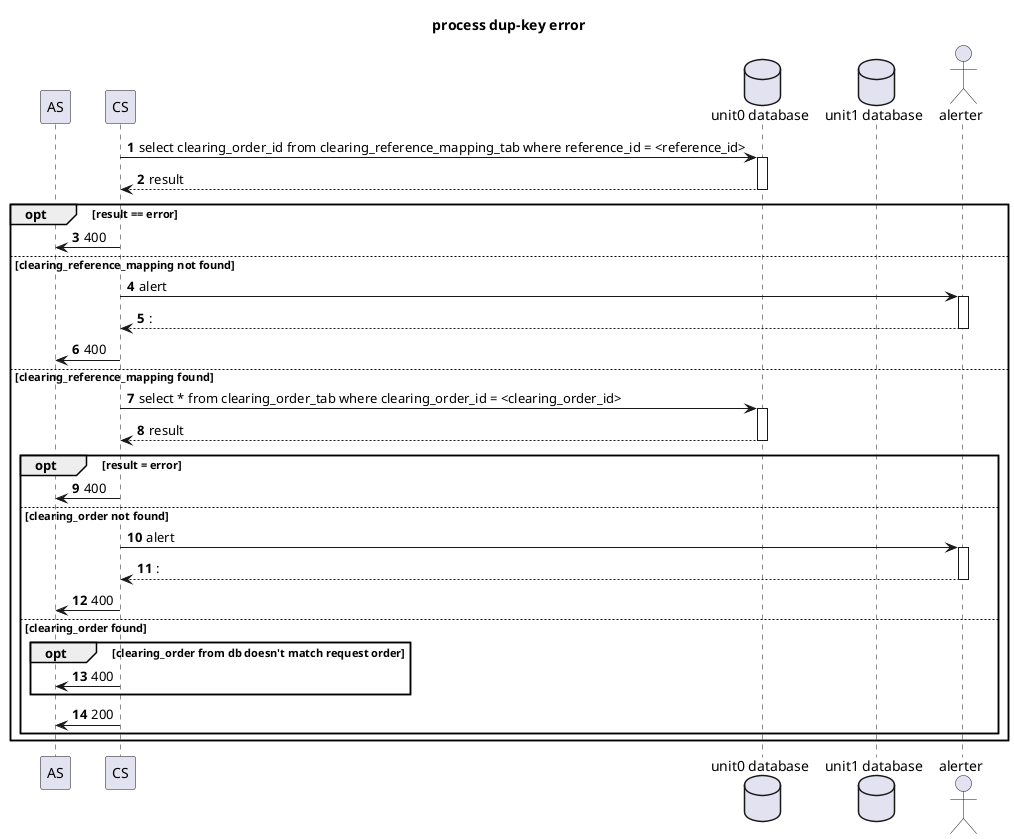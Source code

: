 @startuml
autonumber

title process dup-key error

participant AS as AS
participant CS as CS
database "unit0 database" as DB0
database "unit1 database" as DB1
actor alerter as alerter

CS -> DB0++: select clearing_order_id from clearing_reference_mapping_tab where reference_id = <reference_id>
return result

OPT result == error
    CS -> AS: 400
ELSE clearing_reference_mapping not found
    CS -> alerter++: alert
    return:
    CS -> AS: 400
ELSE clearing_reference_mapping found
    CS -> DB0++: select * from clearing_order_tab where clearing_order_id = <clearing_order_id>
    return result

    OPT result = error
        CS -> AS: 400
    ELSE clearing_order not found
        CS -> alerter++: alert
        return:
        CS -> AS: 400
    ELSE clearing_order found
        OPT clearing_order from db doesn't match request order
            CS -> AS: 400
        END
	 	CS -> AS: 200
    END
END

@enduml
